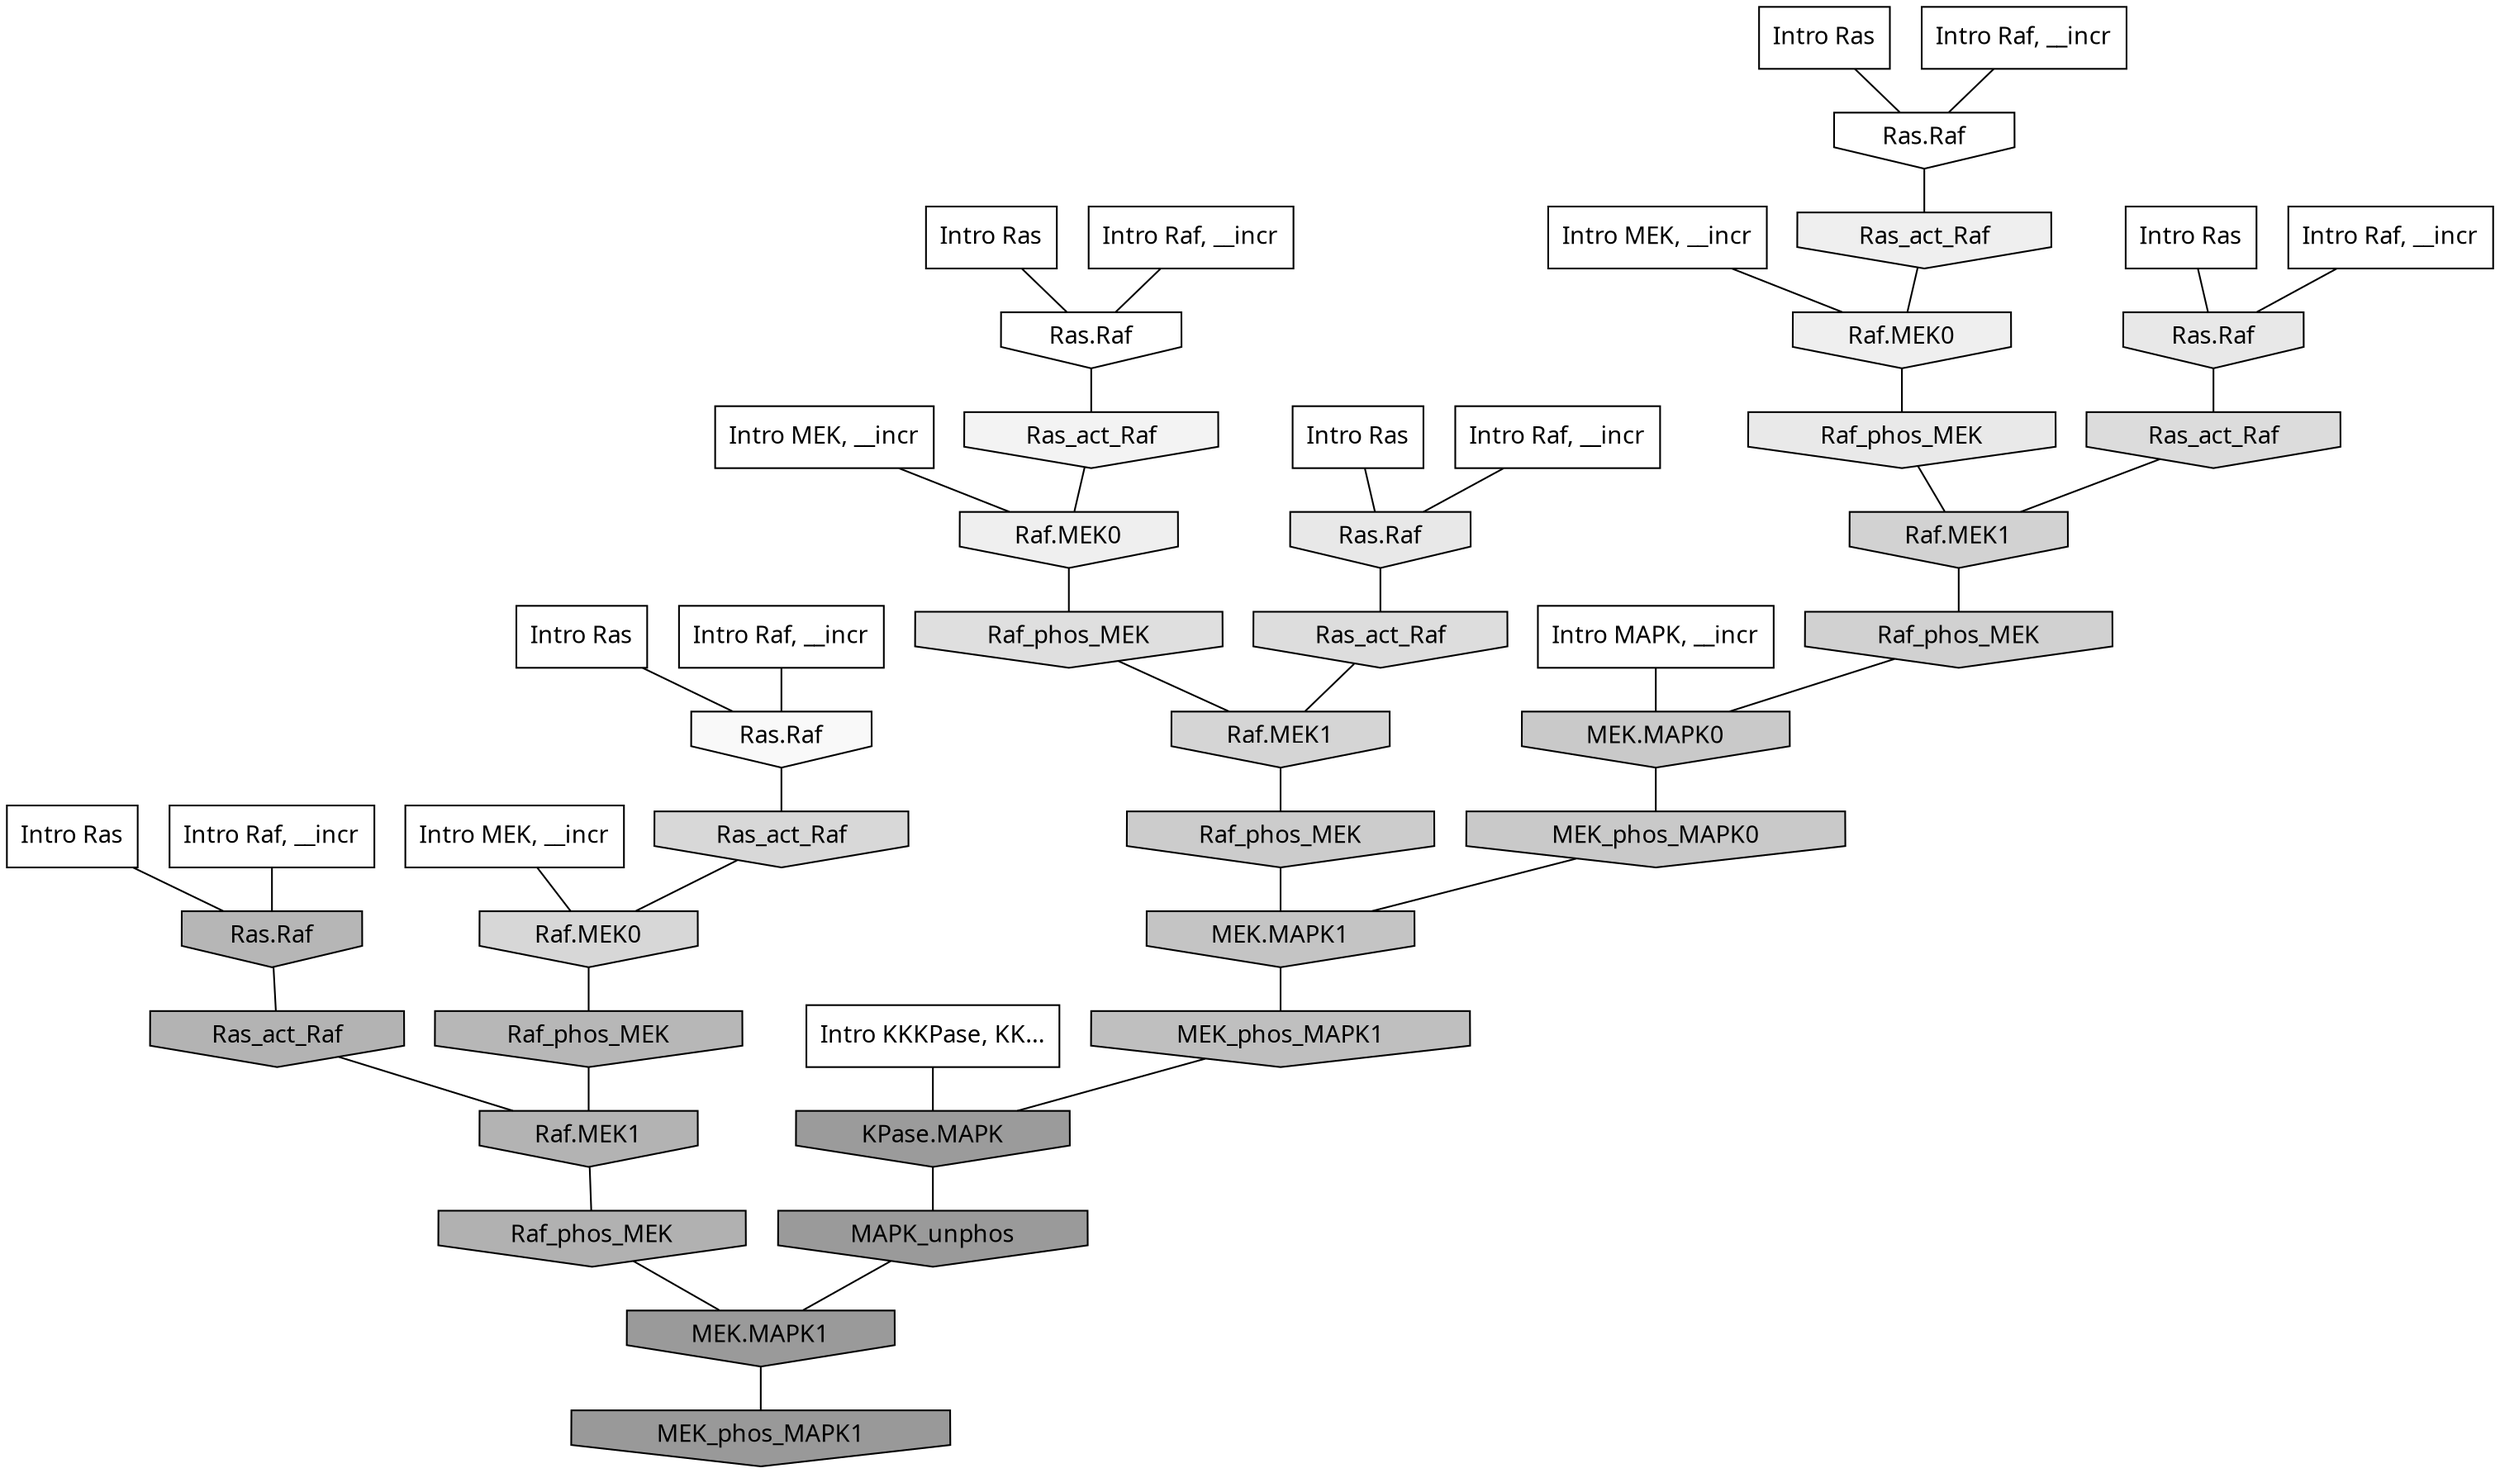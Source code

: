 digraph G{
  rankdir="TB";
  ranksep=0.30;
  node [fontname="CMU Serif"];
  edge [fontname="CMU Serif"];
  
  8 [label="Intro Ras", shape=rectangle, style=filled, fillcolor="0.000 0.000 1.000"]
  
  16 [label="Intro Ras", shape=rectangle, style=filled, fillcolor="0.000 0.000 1.000"]
  
  18 [label="Intro Ras", shape=rectangle, style=filled, fillcolor="0.000 0.000 1.000"]
  
  50 [label="Intro Ras", shape=rectangle, style=filled, fillcolor="0.000 0.000 1.000"]
  
  51 [label="Intro Ras", shape=rectangle, style=filled, fillcolor="0.000 0.000 1.000"]
  
  79 [label="Intro Ras", shape=rectangle, style=filled, fillcolor="0.000 0.000 1.000"]
  
  124 [label="Intro Raf, __incr", shape=rectangle, style=filled, fillcolor="0.000 0.000 1.000"]
  
  171 [label="Intro Raf, __incr", shape=rectangle, style=filled, fillcolor="0.000 0.000 1.000"]
  
  505 [label="Intro Raf, __incr", shape=rectangle, style=filled, fillcolor="0.000 0.000 1.000"]
  
  748 [label="Intro Raf, __incr", shape=rectangle, style=filled, fillcolor="0.000 0.000 1.000"]
  
  793 [label="Intro Raf, __incr", shape=rectangle, style=filled, fillcolor="0.000 0.000 1.000"]
  
  979 [label="Intro Raf, __incr", shape=rectangle, style=filled, fillcolor="0.000 0.000 1.000"]
  
  1255 [label="Intro MEK, __incr", shape=rectangle, style=filled, fillcolor="0.000 0.000 1.000"]
  
  1813 [label="Intro MEK, __incr", shape=rectangle, style=filled, fillcolor="0.000 0.000 1.000"]
  
  1849 [label="Intro MEK, __incr", shape=rectangle, style=filled, fillcolor="0.000 0.000 1.000"]
  
  2528 [label="Intro MAPK, __incr", shape=rectangle, style=filled, fillcolor="0.000 0.000 1.000"]
  
  3131 [label="Intro KKKPase, KK...", shape=rectangle, style=filled, fillcolor="0.000 0.000 1.000"]
  
  3271 [label="Ras.Raf", shape=invhouse, style=filled, fillcolor="0.000 0.000 1.000"]
  
  3296 [label="Ras.Raf", shape=invhouse, style=filled, fillcolor="0.000 0.000 1.000"]
  
  3530 [label="Ras.Raf", shape=invhouse, style=filled, fillcolor="0.000 0.000 0.974"]
  
  3826 [label="Ras_act_Raf", shape=invhouse, style=filled, fillcolor="0.000 0.000 0.951"]
  
  4129 [label="Ras_act_Raf", shape=invhouse, style=filled, fillcolor="0.000 0.000 0.936"]
  
  4132 [label="Raf.MEK0", shape=invhouse, style=filled, fillcolor="0.000 0.000 0.936"]
  
  4147 [label="Raf.MEK0", shape=invhouse, style=filled, fillcolor="0.000 0.000 0.935"]
  
  4593 [label="Raf_phos_MEK", shape=invhouse, style=filled, fillcolor="0.000 0.000 0.912"]
  
  4655 [label="Ras.Raf", shape=invhouse, style=filled, fillcolor="0.000 0.000 0.909"]
  
  4659 [label="Ras.Raf", shape=invhouse, style=filled, fillcolor="0.000 0.000 0.909"]
  
  5441 [label="Raf_phos_MEK", shape=invhouse, style=filled, fillcolor="0.000 0.000 0.874"]
  
  5640 [label="Ras_act_Raf", shape=invhouse, style=filled, fillcolor="0.000 0.000 0.864"]
  
  5721 [label="Ras_act_Raf", shape=invhouse, style=filled, fillcolor="0.000 0.000 0.861"]
  
  6119 [label="Ras_act_Raf", shape=invhouse, style=filled, fillcolor="0.000 0.000 0.845"]
  
  6265 [label="Raf.MEK0", shape=invhouse, style=filled, fillcolor="0.000 0.000 0.840"]
  
  6440 [label="Raf.MEK1", shape=invhouse, style=filled, fillcolor="0.000 0.000 0.834"]
  
  6916 [label="Raf.MEK1", shape=invhouse, style=filled, fillcolor="0.000 0.000 0.821"]
  
  7046 [label="Raf_phos_MEK", shape=invhouse, style=filled, fillcolor="0.000 0.000 0.817"]
  
  7879 [label="Raf_phos_MEK", shape=invhouse, style=filled, fillcolor="0.000 0.000 0.797"]
  
  8341 [label="MEK.MAPK0", shape=invhouse, style=filled, fillcolor="0.000 0.000 0.787"]
  
  8358 [label="MEK_phos_MAPK0", shape=invhouse, style=filled, fillcolor="0.000 0.000 0.786"]
  
  9063 [label="MEK.MAPK1", shape=invhouse, style=filled, fillcolor="0.000 0.000 0.769"]
  
  10411 [label="MEK_phos_MAPK1", shape=invhouse, style=filled, fillcolor="0.000 0.000 0.747"]
  
  12713 [label="Raf_phos_MEK", shape=invhouse, style=filled, fillcolor="0.000 0.000 0.715"]
  
  12931 [label="Ras.Raf", shape=invhouse, style=filled, fillcolor="0.000 0.000 0.712"]
  
  13788 [label="Ras_act_Raf", shape=invhouse, style=filled, fillcolor="0.000 0.000 0.702"]
  
  13790 [label="Raf.MEK1", shape=invhouse, style=filled, fillcolor="0.000 0.000 0.702"]
  
  14469 [label="Raf_phos_MEK", shape=invhouse, style=filled, fillcolor="0.000 0.000 0.695"]
  
  18707 [label="KPase.MAPK", shape=invhouse, style=filled, fillcolor="0.000 0.000 0.607"]
  
  18871 [label="MAPK_unphos", shape=invhouse, style=filled, fillcolor="0.000 0.000 0.602"]
  
  18872 [label="MEK.MAPK1", shape=invhouse, style=filled, fillcolor="0.000 0.000 0.602"]
  
  18913 [label="MEK_phos_MAPK1", shape=invhouse, style=filled, fillcolor="0.000 0.000 0.600"]
  
  
  18872 -> 18913 [dir=none, color="0.000 0.000 0.000"] 
  18871 -> 18872 [dir=none, color="0.000 0.000 0.000"] 
  18707 -> 18871 [dir=none, color="0.000 0.000 0.000"] 
  14469 -> 18872 [dir=none, color="0.000 0.000 0.000"] 
  13790 -> 14469 [dir=none, color="0.000 0.000 0.000"] 
  13788 -> 13790 [dir=none, color="0.000 0.000 0.000"] 
  12931 -> 13788 [dir=none, color="0.000 0.000 0.000"] 
  12713 -> 13790 [dir=none, color="0.000 0.000 0.000"] 
  10411 -> 18707 [dir=none, color="0.000 0.000 0.000"] 
  9063 -> 10411 [dir=none, color="0.000 0.000 0.000"] 
  8358 -> 9063 [dir=none, color="0.000 0.000 0.000"] 
  8341 -> 8358 [dir=none, color="0.000 0.000 0.000"] 
  7879 -> 9063 [dir=none, color="0.000 0.000 0.000"] 
  7046 -> 8341 [dir=none, color="0.000 0.000 0.000"] 
  6916 -> 7046 [dir=none, color="0.000 0.000 0.000"] 
  6440 -> 7879 [dir=none, color="0.000 0.000 0.000"] 
  6265 -> 12713 [dir=none, color="0.000 0.000 0.000"] 
  6119 -> 6265 [dir=none, color="0.000 0.000 0.000"] 
  5721 -> 6916 [dir=none, color="0.000 0.000 0.000"] 
  5640 -> 6440 [dir=none, color="0.000 0.000 0.000"] 
  5441 -> 6440 [dir=none, color="0.000 0.000 0.000"] 
  4659 -> 5721 [dir=none, color="0.000 0.000 0.000"] 
  4655 -> 5640 [dir=none, color="0.000 0.000 0.000"] 
  4593 -> 6916 [dir=none, color="0.000 0.000 0.000"] 
  4147 -> 5441 [dir=none, color="0.000 0.000 0.000"] 
  4132 -> 4593 [dir=none, color="0.000 0.000 0.000"] 
  4129 -> 4132 [dir=none, color="0.000 0.000 0.000"] 
  3826 -> 4147 [dir=none, color="0.000 0.000 0.000"] 
  3530 -> 6119 [dir=none, color="0.000 0.000 0.000"] 
  3296 -> 3826 [dir=none, color="0.000 0.000 0.000"] 
  3271 -> 4129 [dir=none, color="0.000 0.000 0.000"] 
  3131 -> 18707 [dir=none, color="0.000 0.000 0.000"] 
  2528 -> 8341 [dir=none, color="0.000 0.000 0.000"] 
  1849 -> 6265 [dir=none, color="0.000 0.000 0.000"] 
  1813 -> 4132 [dir=none, color="0.000 0.000 0.000"] 
  1255 -> 4147 [dir=none, color="0.000 0.000 0.000"] 
  979 -> 3271 [dir=none, color="0.000 0.000 0.000"] 
  793 -> 12931 [dir=none, color="0.000 0.000 0.000"] 
  748 -> 4655 [dir=none, color="0.000 0.000 0.000"] 
  505 -> 3296 [dir=none, color="0.000 0.000 0.000"] 
  171 -> 3530 [dir=none, color="0.000 0.000 0.000"] 
  124 -> 4659 [dir=none, color="0.000 0.000 0.000"] 
  79 -> 3296 [dir=none, color="0.000 0.000 0.000"] 
  51 -> 4655 [dir=none, color="0.000 0.000 0.000"] 
  50 -> 3271 [dir=none, color="0.000 0.000 0.000"] 
  18 -> 4659 [dir=none, color="0.000 0.000 0.000"] 
  16 -> 3530 [dir=none, color="0.000 0.000 0.000"] 
  8 -> 12931 [dir=none, color="0.000 0.000 0.000"] 
  
  }
